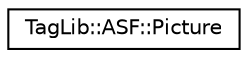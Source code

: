 digraph "Graphical Class Hierarchy"
{
  edge [fontname="Helvetica",fontsize="10",labelfontname="Helvetica",labelfontsize="10"];
  node [fontname="Helvetica",fontsize="10",shape=record];
  rankdir="LR";
  Node1 [label="TagLib::ASF::Picture",height=0.2,width=0.4,color="black", fillcolor="white", style="filled",URL="$class_tag_lib_1_1_a_s_f_1_1_picture.html",tooltip="An ASF attached picture interface implementation. "];
}
